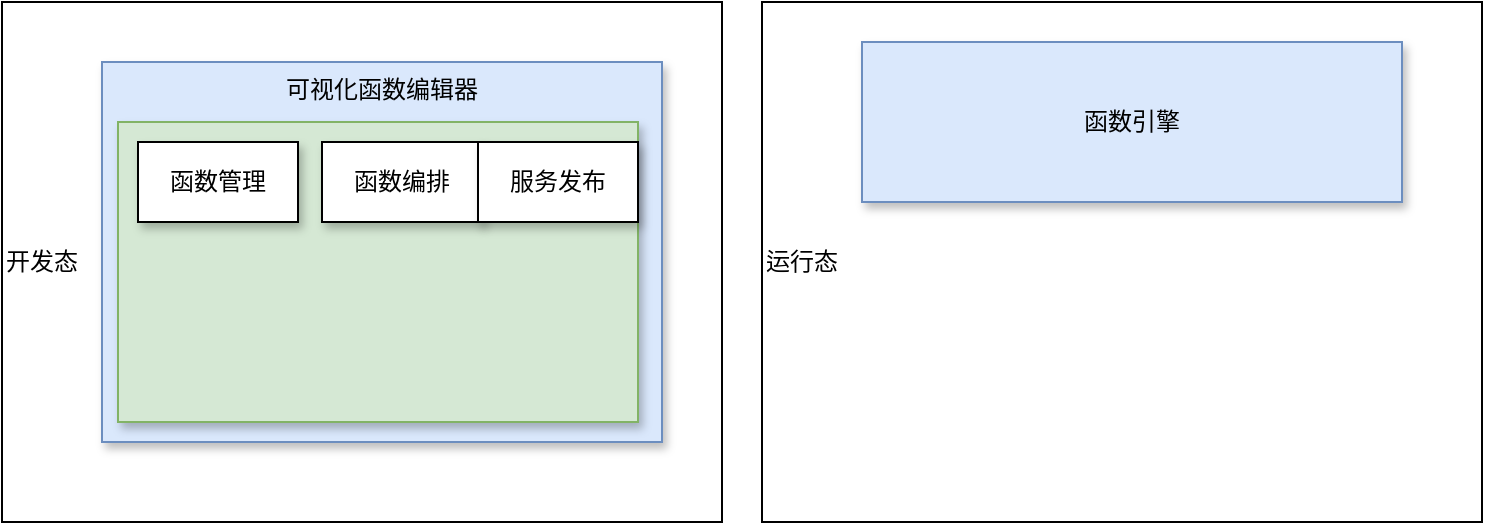 <mxfile version="17.0.0" type="github" pages="4">
  <diagram id="6BmZMtqxhM6QvQXqpz7c" name="技术架构">
    <mxGraphModel dx="868" dy="482" grid="1" gridSize="10" guides="1" tooltips="1" connect="1" arrows="1" fold="1" page="1" pageScale="1" pageWidth="827" pageHeight="1169" math="0" shadow="0">
      <root>
        <mxCell id="0" />
        <mxCell id="1" parent="0" />
        <mxCell id="8bqlW5B6ukZaVMm8iv8_-1" value="开发态" style="rounded=0;whiteSpace=wrap;html=1;align=left;" parent="1" vertex="1">
          <mxGeometry x="110" y="180" width="360" height="260" as="geometry" />
        </mxCell>
        <mxCell id="8bqlW5B6ukZaVMm8iv8_-2" value="可视化函数编辑器" style="rounded=0;whiteSpace=wrap;html=1;fillColor=#dae8fc;strokeColor=#6c8ebf;shadow=1;verticalAlign=top;" parent="1" vertex="1">
          <mxGeometry x="160" y="210" width="280" height="190" as="geometry" />
        </mxCell>
        <mxCell id="8bqlW5B6ukZaVMm8iv8_-3" value="运行态" style="rounded=0;whiteSpace=wrap;html=1;align=left;" parent="1" vertex="1">
          <mxGeometry x="490" y="180" width="360" height="260" as="geometry" />
        </mxCell>
        <mxCell id="8bqlW5B6ukZaVMm8iv8_-4" value="函数引擎" style="rounded=0;whiteSpace=wrap;html=1;fillColor=#dae8fc;strokeColor=#6c8ebf;shadow=1;" parent="1" vertex="1">
          <mxGeometry x="540" y="200" width="270" height="80" as="geometry" />
        </mxCell>
        <mxCell id="Pa7s_mdlH0FswJFMZQpD-1" value="" style="rounded=0;whiteSpace=wrap;html=1;fillColor=#d5e8d4;strokeColor=#82b366;shadow=1;" parent="1" vertex="1">
          <mxGeometry x="168" y="240" width="260" height="150" as="geometry" />
        </mxCell>
        <mxCell id="Pa7s_mdlH0FswJFMZQpD-2" value="函数管理" style="rounded=0;whiteSpace=wrap;html=1;shadow=1;" parent="1" vertex="1">
          <mxGeometry x="178" y="250" width="80" height="40" as="geometry" />
        </mxCell>
        <mxCell id="Pa7s_mdlH0FswJFMZQpD-3" value="函数编排" style="rounded=0;whiteSpace=wrap;html=1;shadow=1;" parent="1" vertex="1">
          <mxGeometry x="270" y="250" width="80" height="40" as="geometry" />
        </mxCell>
        <mxCell id="Pa7s_mdlH0FswJFMZQpD-4" value="服务发布" style="rounded=0;whiteSpace=wrap;html=1;shadow=1;" parent="1" vertex="1">
          <mxGeometry x="348" y="250" width="80" height="40" as="geometry" />
        </mxCell>
      </root>
    </mxGraphModel>
  </diagram>
  <diagram id="OLr0lRnpeVYp56SsSHi7" name="功能架构">
    <mxGraphModel dx="868" dy="482" grid="1" gridSize="10" guides="1" tooltips="1" connect="1" arrows="1" fold="1" page="1" pageScale="1" pageWidth="827" pageHeight="1169" math="0" shadow="1">
      <root>
        <mxCell id="ecWxkgqP-K4FWdNtmXPT-0" />
        <mxCell id="ecWxkgqP-K4FWdNtmXPT-1" parent="ecWxkgqP-K4FWdNtmXPT-0" />
        <mxCell id="4MOD5s04MHKiGrJvSo-7-2" value="开发工具" style="rounded=0;whiteSpace=wrap;html=1;verticalAlign=top;" parent="ecWxkgqP-K4FWdNtmXPT-1" vertex="1">
          <mxGeometry x="40" y="60" width="620" height="390" as="geometry" />
        </mxCell>
        <mxCell id="4MOD5s04MHKiGrJvSo-7-6" value="低代码" style="rounded=0;whiteSpace=wrap;html=1;verticalAlign=top;fillColor=#f5f5f5;fontColor=#333333;strokeColor=#666666;" parent="ecWxkgqP-K4FWdNtmXPT-1" vertex="1">
          <mxGeometry x="63" y="110" width="557" height="300" as="geometry" />
        </mxCell>
        <mxCell id="4MOD5s04MHKiGrJvSo-7-3" value="函数（原子服务）编排" style="rounded=1;whiteSpace=wrap;html=1;fillColor=#e51400;fontColor=#ffffff;strokeColor=#B20000;verticalAlign=top;" parent="ecWxkgqP-K4FWdNtmXPT-1" vertex="1">
          <mxGeometry x="80.5" y="160" width="519.5" height="90" as="geometry" />
        </mxCell>
        <mxCell id="4MOD5s04MHKiGrJvSo-7-4" value="服务编排" style="rounded=1;whiteSpace=wrap;html=1;fillColor=#fa6800;fontColor=#000000;strokeColor=#C73500;" parent="ecWxkgqP-K4FWdNtmXPT-1" vertex="1">
          <mxGeometry x="80.5" y="350" width="309.5" height="50" as="geometry" />
        </mxCell>
        <mxCell id="4MOD5s04MHKiGrJvSo-7-5" value="流程控制" style="rounded=1;whiteSpace=wrap;html=1;fillColor=#d5e8d4;strokeColor=#82b366;verticalAlign=top;" parent="ecWxkgqP-K4FWdNtmXPT-1" vertex="1">
          <mxGeometry x="80.5" y="260" width="509.5" height="80" as="geometry" />
        </mxCell>
        <mxCell id="UNQv99X99-PsKiroCx8u-0" value="函数管理" style="rounded=0;whiteSpace=wrap;html=1;shadow=1;" parent="ecWxkgqP-K4FWdNtmXPT-1" vertex="1">
          <mxGeometry x="90" y="200" width="70" height="40" as="geometry" />
        </mxCell>
        <mxCell id="UNQv99X99-PsKiroCx8u-1" value="函数编排" style="rounded=0;whiteSpace=wrap;html=1;shadow=1;" parent="ecWxkgqP-K4FWdNtmXPT-1" vertex="1">
          <mxGeometry x="170" y="200" width="70" height="40" as="geometry" />
        </mxCell>
        <mxCell id="UNQv99X99-PsKiroCx8u-2" value="函数发布" style="rounded=0;whiteSpace=wrap;html=1;shadow=1;" parent="ecWxkgqP-K4FWdNtmXPT-1" vertex="1">
          <mxGeometry x="250" y="200" width="70" height="40" as="geometry" />
        </mxCell>
        <mxCell id="UNQv99X99-PsKiroCx8u-3" value="画布" style="rounded=0;whiteSpace=wrap;html=1;shadow=1;fillColor=#e51400;fontColor=#ffffff;strokeColor=#B20000;" parent="ecWxkgqP-K4FWdNtmXPT-1" vertex="1">
          <mxGeometry x="90" y="290" width="60" height="40" as="geometry" />
        </mxCell>
        <mxCell id="UNQv99X99-PsKiroCx8u-4" value="服务管理" style="rounded=0;whiteSpace=wrap;html=1;shadow=1;fillColor=#e51400;fontColor=#ffffff;strokeColor=#B20000;" parent="ecWxkgqP-K4FWdNtmXPT-1" vertex="1">
          <mxGeometry x="160" y="290" width="60" height="40" as="geometry" />
        </mxCell>
        <mxCell id="UNQv99X99-PsKiroCx8u-5" value="环节编排" style="rounded=0;whiteSpace=wrap;html=1;shadow=1;fillColor=#e51400;fontColor=#ffffff;strokeColor=#B20000;" parent="ecWxkgqP-K4FWdNtmXPT-1" vertex="1">
          <mxGeometry x="231.5" y="290" width="60" height="40" as="geometry" />
        </mxCell>
        <mxCell id="UNQv99X99-PsKiroCx8u-6" value="SQL配置" style="rounded=0;whiteSpace=wrap;html=1;shadow=1;" parent="ecWxkgqP-K4FWdNtmXPT-1" vertex="1">
          <mxGeometry x="330" y="200" width="70" height="40" as="geometry" />
        </mxCell>
        <mxCell id="UNQv99X99-PsKiroCx8u-7" value="分支" style="rounded=0;whiteSpace=wrap;html=1;shadow=1;" parent="ecWxkgqP-K4FWdNtmXPT-1" vertex="1">
          <mxGeometry x="410" y="200" width="70" height="40" as="geometry" />
        </mxCell>
        <mxCell id="UNQv99X99-PsKiroCx8u-8" value="循环" style="rounded=0;whiteSpace=wrap;html=1;shadow=1;" parent="ecWxkgqP-K4FWdNtmXPT-1" vertex="1">
          <mxGeometry x="490" y="200" width="70" height="40" as="geometry" />
        </mxCell>
      </root>
    </mxGraphModel>
  </diagram>
  <diagram id="5Gc9BqkDXLcFni7nUBnf" name="Page-3">
    <mxGraphModel dx="868" dy="482" grid="1" gridSize="10" guides="1" tooltips="1" connect="1" arrows="1" fold="1" page="1" pageScale="1" pageWidth="827" pageHeight="1169" math="0" shadow="0">
      <root>
        <mxCell id="iXQ1R4CTOSCnxjVHYGn_-0" />
        <mxCell id="iXQ1R4CTOSCnxjVHYGn_-1" parent="iXQ1R4CTOSCnxjVHYGn_-0" />
        <mxCell id="iXQ1R4CTOSCnxjVHYGn_-3" value="api录入" style="swimlane;fontStyle=0;childLayout=stackLayout;horizontal=1;startSize=30;horizontalStack=0;resizeParent=1;resizeParentMax=0;resizeLast=0;collapsible=1;marginBottom=0;" parent="iXQ1R4CTOSCnxjVHYGn_-1" vertex="1">
          <mxGeometry x="140" y="60" width="140" height="140" as="geometry" />
        </mxCell>
        <mxCell id="iXQ1R4CTOSCnxjVHYGn_-4" value="api 路径" style="text;strokeColor=none;fillColor=none;align=left;verticalAlign=middle;spacingLeft=4;spacingRight=4;overflow=hidden;points=[[0,0.5],[1,0.5]];portConstraint=eastwest;rotatable=0;" parent="iXQ1R4CTOSCnxjVHYGn_-3" vertex="1">
          <mxGeometry y="30" width="140" height="30" as="geometry" />
        </mxCell>
        <mxCell id="iXQ1R4CTOSCnxjVHYGn_-5" value="入参(json、form)" style="text;strokeColor=none;fillColor=none;align=left;verticalAlign=middle;spacingLeft=4;spacingRight=4;overflow=hidden;points=[[0,0.5],[1,0.5]];portConstraint=eastwest;rotatable=0;" parent="iXQ1R4CTOSCnxjVHYGn_-3" vertex="1">
          <mxGeometry y="60" width="140" height="30" as="geometry" />
        </mxCell>
        <mxCell id="iXQ1R4CTOSCnxjVHYGn_-7" value="出参(json、form)" style="text;strokeColor=none;fillColor=none;align=left;verticalAlign=middle;spacingLeft=4;spacingRight=4;overflow=hidden;points=[[0,0.5],[1,0.5]];portConstraint=eastwest;rotatable=0;" parent="iXQ1R4CTOSCnxjVHYGn_-3" vertex="1">
          <mxGeometry y="90" width="140" height="30" as="geometry" />
        </mxCell>
        <mxCell id="iXQ1R4CTOSCnxjVHYGn_-6" value="版本" style="text;strokeColor=none;fillColor=none;align=left;verticalAlign=middle;spacingLeft=4;spacingRight=4;overflow=hidden;points=[[0,0.5],[1,0.5]];portConstraint=eastwest;rotatable=0;" parent="iXQ1R4CTOSCnxjVHYGn_-3" vertex="1">
          <mxGeometry y="120" width="140" height="20" as="geometry" />
        </mxCell>
        <mxCell id="iXQ1R4CTOSCnxjVHYGn_-14" style="edgeStyle=orthogonalEdgeStyle;curved=1;rounded=0;orthogonalLoop=1;jettySize=auto;html=1;" parent="iXQ1R4CTOSCnxjVHYGn_-1" source="iXQ1R4CTOSCnxjVHYGn_-9" target="iXQ1R4CTOSCnxjVHYGn_-13" edge="1">
          <mxGeometry relative="1" as="geometry" />
        </mxCell>
        <mxCell id="iXQ1R4CTOSCnxjVHYGn_-32" style="edgeStyle=orthogonalEdgeStyle;curved=1;rounded=0;orthogonalLoop=1;jettySize=auto;html=1;entryX=1;entryY=0.5;entryDx=0;entryDy=0;" parent="iXQ1R4CTOSCnxjVHYGn_-1" source="iXQ1R4CTOSCnxjVHYGn_-9" target="iXQ1R4CTOSCnxjVHYGn_-31" edge="1">
          <mxGeometry relative="1" as="geometry" />
        </mxCell>
        <mxCell id="iXQ1R4CTOSCnxjVHYGn_-33" value="根据jsonshcema" style="edgeLabel;html=1;align=center;verticalAlign=middle;resizable=0;points=[];" parent="iXQ1R4CTOSCnxjVHYGn_-32" vertex="1" connectable="0">
          <mxGeometry x="-0.19" y="4" relative="1" as="geometry">
            <mxPoint as="offset" />
          </mxGeometry>
        </mxCell>
        <mxCell id="iXQ1R4CTOSCnxjVHYGn_-9" value="jsonSchema" style="shape=document;whiteSpace=wrap;html=1;boundedLbl=1;" parent="iXQ1R4CTOSCnxjVHYGn_-1" vertex="1">
          <mxGeometry x="420" y="90" width="120" height="80" as="geometry" />
        </mxCell>
        <mxCell id="iXQ1R4CTOSCnxjVHYGn_-11" style="edgeStyle=orthogonalEdgeStyle;rounded=0;orthogonalLoop=1;jettySize=auto;html=1;entryX=-0.025;entryY=0.413;entryDx=0;entryDy=0;entryPerimeter=0;curved=1;exitX=0.693;exitY=-0.033;exitDx=0;exitDy=0;exitPerimeter=0;" parent="iXQ1R4CTOSCnxjVHYGn_-1" source="iXQ1R4CTOSCnxjVHYGn_-7" target="iXQ1R4CTOSCnxjVHYGn_-9" edge="1">
          <mxGeometry relative="1" as="geometry" />
        </mxCell>
        <mxCell id="iXQ1R4CTOSCnxjVHYGn_-12" value="json,form" style="edgeLabel;html=1;align=center;verticalAlign=middle;resizable=0;points=[];" parent="iXQ1R4CTOSCnxjVHYGn_-11" vertex="1" connectable="0">
          <mxGeometry x="0.144" relative="1" as="geometry">
            <mxPoint as="offset" />
          </mxGeometry>
        </mxCell>
        <mxCell id="iXQ1R4CTOSCnxjVHYGn_-13" value="" style="shape=cylinder3;whiteSpace=wrap;html=1;boundedLbl=1;backgroundOutline=1;size=15;" parent="iXQ1R4CTOSCnxjVHYGn_-1" vertex="1">
          <mxGeometry x="670" y="90" width="60" height="80" as="geometry" />
        </mxCell>
        <mxCell id="iXQ1R4CTOSCnxjVHYGn_-16" value="" style="edgeStyle=orthogonalEdgeStyle;curved=1;rounded=0;orthogonalLoop=1;jettySize=auto;html=1;" parent="iXQ1R4CTOSCnxjVHYGn_-1" source="iXQ1R4CTOSCnxjVHYGn_-15" target="iXQ1R4CTOSCnxjVHYGn_-7" edge="1">
          <mxGeometry relative="1" as="geometry" />
        </mxCell>
        <mxCell id="iXQ1R4CTOSCnxjVHYGn_-15" value="服务基线" style="shape=umlActor;verticalLabelPosition=bottom;verticalAlign=top;html=1;outlineConnect=0;" parent="iXQ1R4CTOSCnxjVHYGn_-1" vertex="1">
          <mxGeometry x="20" y="100" width="30" height="60" as="geometry" />
        </mxCell>
        <mxCell id="iXQ1R4CTOSCnxjVHYGn_-21" value="服务环节配置内容" style="swimlane;" parent="iXQ1R4CTOSCnxjVHYGn_-1" vertex="1">
          <mxGeometry x="140" y="250" width="140" height="200" as="geometry" />
        </mxCell>
        <mxCell id="iXQ1R4CTOSCnxjVHYGn_-24" value="HTTP" style="rounded=0;whiteSpace=wrap;html=1;" parent="iXQ1R4CTOSCnxjVHYGn_-21" vertex="1">
          <mxGeometry x="31" y="40" width="90" height="20" as="geometry" />
        </mxCell>
        <mxCell id="iXQ1R4CTOSCnxjVHYGn_-25" value="Content-Type" style="rounded=0;whiteSpace=wrap;html=1;" parent="iXQ1R4CTOSCnxjVHYGn_-21" vertex="1">
          <mxGeometry x="31" y="89" width="90" height="20" as="geometry" />
        </mxCell>
        <mxCell id="iXQ1R4CTOSCnxjVHYGn_-26" value="出入参" style="whiteSpace=wrap;html=1;" parent="iXQ1R4CTOSCnxjVHYGn_-21" vertex="1">
          <mxGeometry x="9" y="119" width="20" height="50" as="geometry" />
        </mxCell>
        <mxCell id="iXQ1R4CTOSCnxjVHYGn_-28" value="GET/POST" style="rounded=0;whiteSpace=wrap;html=1;" parent="iXQ1R4CTOSCnxjVHYGn_-21" vertex="1">
          <mxGeometry x="31" y="63" width="90" height="20" as="geometry" />
        </mxCell>
        <mxCell id="iXQ1R4CTOSCnxjVHYGn_-31" value="JSON/form表单形式展示" style="rounded=0;whiteSpace=wrap;html=1;" parent="iXQ1R4CTOSCnxjVHYGn_-21" vertex="1">
          <mxGeometry x="37" y="120" width="83" height="50" as="geometry" />
        </mxCell>
        <mxCell id="iXQ1R4CTOSCnxjVHYGn_-23" value="协议" style="whiteSpace=wrap;html=1;" parent="iXQ1R4CTOSCnxjVHYGn_-1" vertex="1">
          <mxGeometry x="150" y="290" width="20" height="70" as="geometry" />
        </mxCell>
        <mxCell id="iXQ1R4CTOSCnxjVHYGn_-35" style="edgeStyle=orthogonalEdgeStyle;curved=1;rounded=0;orthogonalLoop=1;jettySize=auto;html=1;" parent="iXQ1R4CTOSCnxjVHYGn_-1" source="iXQ1R4CTOSCnxjVHYGn_-34" edge="1">
          <mxGeometry relative="1" as="geometry">
            <mxPoint x="140" y="360" as="targetPoint" />
          </mxGeometry>
        </mxCell>
        <mxCell id="iXQ1R4CTOSCnxjVHYGn_-34" value="编排人员" style="shape=umlActor;verticalLabelPosition=bottom;verticalAlign=top;html=1;outlineConnect=0;" parent="iXQ1R4CTOSCnxjVHYGn_-1" vertex="1">
          <mxGeometry x="10" y="340" width="30" height="60" as="geometry" />
        </mxCell>
        <mxCell id="iXQ1R4CTOSCnxjVHYGn_-36" value="函数引擎" style="swimlane;" parent="iXQ1R4CTOSCnxjVHYGn_-1" vertex="1">
          <mxGeometry x="140" y="510" width="140" height="200" as="geometry" />
        </mxCell>
        <mxCell id="iXQ1R4CTOSCnxjVHYGn_-48" value="根据jsonschema&lt;br&gt;生成调用入参和&lt;br&gt;响应出参" style="whiteSpace=wrap;html=1;" parent="iXQ1R4CTOSCnxjVHYGn_-36" vertex="1">
          <mxGeometry x="10" y="75" width="120" height="60" as="geometry" />
        </mxCell>
        <mxCell id="iXQ1R4CTOSCnxjVHYGn_-47" style="edgeStyle=orthogonalEdgeStyle;curved=1;rounded=0;orthogonalLoop=1;jettySize=auto;html=1;entryX=1;entryY=0.5;entryDx=0;entryDy=0;" parent="iXQ1R4CTOSCnxjVHYGn_-1" source="iXQ1R4CTOSCnxjVHYGn_-42" target="iXQ1R4CTOSCnxjVHYGn_-36" edge="1">
          <mxGeometry relative="1" as="geometry">
            <Array as="points">
              <mxPoint x="560" y="300" />
              <mxPoint x="560" y="610" />
            </Array>
          </mxGeometry>
        </mxCell>
        <mxCell id="iXQ1R4CTOSCnxjVHYGn_-42" value="jsonSchema" style="shape=document;whiteSpace=wrap;html=1;boundedLbl=1;" parent="iXQ1R4CTOSCnxjVHYGn_-1" vertex="1">
          <mxGeometry x="414" y="260" width="120" height="80" as="geometry" />
        </mxCell>
        <mxCell id="iXQ1R4CTOSCnxjVHYGn_-43" style="edgeStyle=orthogonalEdgeStyle;curved=1;rounded=0;orthogonalLoop=1;jettySize=auto;html=1;entryX=0.567;entryY=0.788;entryDx=0;entryDy=0;entryPerimeter=0;exitX=0.25;exitY=1;exitDx=0;exitDy=0;" parent="iXQ1R4CTOSCnxjVHYGn_-1" source="iXQ1R4CTOSCnxjVHYGn_-31" target="iXQ1R4CTOSCnxjVHYGn_-42" edge="1">
          <mxGeometry relative="1" as="geometry" />
        </mxCell>
        <mxCell id="iXQ1R4CTOSCnxjVHYGn_-44" value="配置完成后，生成" style="edgeLabel;html=1;align=center;verticalAlign=middle;resizable=0;points=[];" parent="iXQ1R4CTOSCnxjVHYGn_-43" vertex="1" connectable="0">
          <mxGeometry x="-0.306" y="2" relative="1" as="geometry">
            <mxPoint as="offset" />
          </mxGeometry>
        </mxCell>
        <mxCell id="iXQ1R4CTOSCnxjVHYGn_-50" value="&lt;h1&gt;&lt;font color=&quot;#ff0000&quot;&gt;问题&lt;/font&gt;&lt;/h1&gt;&lt;p&gt;&lt;font color=&quot;#ff0000&quot;&gt;1、服务基线和神马兼容性、转换为jsonschema&lt;br&gt;2、已发布组件兼容性，通过产品版本进行控制&lt;/font&gt;&lt;/p&gt;" style="text;html=1;strokeColor=none;fillColor=none;spacing=5;spacingTop=-20;whiteSpace=wrap;overflow=hidden;rounded=0;" parent="iXQ1R4CTOSCnxjVHYGn_-1" vertex="1">
          <mxGeometry x="480" y="630" width="300" height="120" as="geometry" />
        </mxCell>
      </root>
    </mxGraphModel>
  </diagram>
  <diagram id="uPK1knEWT3L4YEilaYUO" name="画布">
    <mxGraphModel dx="868" dy="482" grid="1" gridSize="10" guides="1" tooltips="1" connect="1" arrows="1" fold="1" page="1" pageScale="1" pageWidth="827" pageHeight="1169" math="0" shadow="0">
      <root>
        <mxCell id="v6_Ds9KMJW-4kzs3vZy3-0" />
        <mxCell id="v6_Ds9KMJW-4kzs3vZy3-1" parent="v6_Ds9KMJW-4kzs3vZy3-0" />
        <mxCell id="v6_Ds9KMJW-4kzs3vZy3-20" value="" style="rounded=0;whiteSpace=wrap;html=1;fillColor=#f5f5f5;fontColor=#333333;strokeColor=#666666;" vertex="1" parent="v6_Ds9KMJW-4kzs3vZy3-1">
          <mxGeometry width="830" height="30" as="geometry" />
        </mxCell>
        <mxCell id="v6_Ds9KMJW-4kzs3vZy3-21" value="" style="group" vertex="1" connectable="0" parent="v6_Ds9KMJW-4kzs3vZy3-1">
          <mxGeometry x="710" width="70" height="30" as="geometry" />
        </mxCell>
        <mxCell id="v6_Ds9KMJW-4kzs3vZy3-22" value="部署" style="rounded=0;whiteSpace=wrap;html=1;align=center;" vertex="1" parent="v6_Ds9KMJW-4kzs3vZy3-21">
          <mxGeometry width="70" height="30" as="geometry" />
        </mxCell>
        <mxCell id="v6_Ds9KMJW-4kzs3vZy3-23" value="" style="shape=umlActor;verticalLabelPosition=bottom;verticalAlign=top;html=1;outlineConnect=0;fillColor=#000000;" vertex="1" parent="v6_Ds9KMJW-4kzs3vZy3-21">
          <mxGeometry x="3" y="5" width="17" height="20" as="geometry" />
        </mxCell>
        <mxCell id="v6_Ds9KMJW-4kzs3vZy3-24" value="" style="triangle;whiteSpace=wrap;html=1;rotation=91;" vertex="1" parent="v6_Ds9KMJW-4kzs3vZy3-21">
          <mxGeometry x="52.46" y="7.42" width="10" height="10.35" as="geometry" />
        </mxCell>
        <mxCell id="v6_Ds9KMJW-4kzs3vZy3-25" value="" style="group" vertex="1" connectable="0" parent="v6_Ds9KMJW-4kzs3vZy3-1">
          <mxGeometry x="790" y="5.5" width="26" height="19" as="geometry" />
        </mxCell>
        <mxCell id="v6_Ds9KMJW-4kzs3vZy3-26" value="" style="rounded=0;whiteSpace=wrap;html=1;fillColor=#f5f5f5;fontColor=#333333;strokeColor=#666666;" vertex="1" parent="v6_Ds9KMJW-4kzs3vZy3-25">
          <mxGeometry width="26" height="5" as="geometry" />
        </mxCell>
        <mxCell id="v6_Ds9KMJW-4kzs3vZy3-27" value="" style="rounded=0;whiteSpace=wrap;html=1;fillColor=#f5f5f5;fontColor=#333333;strokeColor=#666666;" vertex="1" parent="v6_Ds9KMJW-4kzs3vZy3-25">
          <mxGeometry y="7" width="26" height="5" as="geometry" />
        </mxCell>
        <mxCell id="v6_Ds9KMJW-4kzs3vZy3-28" value="" style="rounded=0;whiteSpace=wrap;html=1;fillColor=#f5f5f5;fontColor=#333333;strokeColor=#666666;" vertex="1" parent="v6_Ds9KMJW-4kzs3vZy3-25">
          <mxGeometry y="14" width="26" height="5" as="geometry" />
        </mxCell>
        <mxCell id="v6_Ds9KMJW-4kzs3vZy3-29" value="" style="rounded=0;whiteSpace=wrap;html=1;strokeColor=default;" vertex="1" parent="v6_Ds9KMJW-4kzs3vZy3-1">
          <mxGeometry y="30" width="120" height="410" as="geometry" />
        </mxCell>
        <mxCell id="v6_Ds9KMJW-4kzs3vZy3-30" value="&lt;font color=&quot;#b3b3b3&quot;&gt;查找环节&lt;/font&gt;" style="rounded=1;whiteSpace=wrap;html=1;strokeColor=default;" vertex="1" parent="v6_Ds9KMJW-4kzs3vZy3-1">
          <mxGeometry y="30" width="120" height="30" as="geometry" />
        </mxCell>
        <mxCell id="v6_Ds9KMJW-4kzs3vZy3-31" value="" style="group;strokeColor=none;" vertex="1" connectable="0" parent="v6_Ds9KMJW-4kzs3vZy3-1">
          <mxGeometry x="97" y="34" width="20.343" height="14.201" as="geometry" />
        </mxCell>
        <mxCell id="v6_Ds9KMJW-4kzs3vZy3-32" value="" style="ellipse;whiteSpace=wrap;html=1;aspect=fixed;strokeColor=none;fillColor=#B3B3B3;fontColor=#333333;" vertex="1" parent="v6_Ds9KMJW-4kzs3vZy3-31">
          <mxGeometry width="10" height="10" as="geometry" />
        </mxCell>
        <mxCell id="v6_Ds9KMJW-4kzs3vZy3-33" value="" style="rounded=0;whiteSpace=wrap;html=1;rotation=25;strokeColor=none;fillColor=#B3B3B3;" vertex="1" parent="v6_Ds9KMJW-4kzs3vZy3-31">
          <mxGeometry x="8.1" y="7.99" width="11.13" height="3" as="geometry" />
        </mxCell>
        <mxCell id="v6_Ds9KMJW-4kzs3vZy3-34" value="功能" style="rounded=0;whiteSpace=wrap;html=1;strokeColor=none;fillColor=#CCCCCC;fontColor=#333333;" vertex="1" parent="v6_Ds9KMJW-4kzs3vZy3-1">
          <mxGeometry x="1" y="60" width="118" height="30" as="geometry" />
        </mxCell>
        <mxCell id="v6_Ds9KMJW-4kzs3vZy3-35" value="&lt;font style=&quot;font-size: 18px&quot;&gt;-&lt;/font&gt;" style="ellipse;whiteSpace=wrap;html=1;aspect=fixed;fillColor=#f5f5f5;fontColor=#333333;strokeColor=#666666;" vertex="1" parent="v6_Ds9KMJW-4kzs3vZy3-1">
          <mxGeometry x="2" y="69" width="14" height="14" as="geometry" />
        </mxCell>
        <mxCell id="v6_Ds9KMJW-4kzs3vZy3-36" value="" style="group" vertex="1" connectable="0" parent="v6_Ds9KMJW-4kzs3vZy3-1">
          <mxGeometry x="4" y="100" width="108" height="20" as="geometry" />
        </mxCell>
        <mxCell id="v6_Ds9KMJW-4kzs3vZy3-37" value="&lt;font style=&quot;font-size: 10px&quot;&gt;服务&lt;/font&gt;" style="rounded=1;whiteSpace=wrap;html=1;fontSize=18;strokeColor=#b46504;fillColor=#fad7ac;strokeWidth=1;" vertex="1" parent="v6_Ds9KMJW-4kzs3vZy3-36">
          <mxGeometry x="5" width="99" height="20" as="geometry" />
        </mxCell>
        <mxCell id="v6_Ds9KMJW-4kzs3vZy3-38" value="&lt;font color=&quot;#ffffff&quot;&gt;S&lt;/font&gt;" style="rounded=1;whiteSpace=wrap;html=1;fontSize=18;strokeColor=#b46504;fillColor=#E6C59E;strokeWidth=1;" vertex="1" parent="v6_Ds9KMJW-4kzs3vZy3-36">
          <mxGeometry x="6" y="1" width="20" height="18" as="geometry" />
        </mxCell>
        <mxCell id="v6_Ds9KMJW-4kzs3vZy3-39" value="" style="ellipse;whiteSpace=wrap;html=1;aspect=fixed;fontSize=18;fontColor=#FFFFFF;strokeColor=#B3B3B3;strokeWidth=1;fillColor=#E6C59E;" vertex="1" parent="v6_Ds9KMJW-4kzs3vZy3-36">
          <mxGeometry x="100" y="6" width="8" height="8" as="geometry" />
        </mxCell>
        <mxCell id="v6_Ds9KMJW-4kzs3vZy3-40" value="" style="ellipse;whiteSpace=wrap;html=1;aspect=fixed;fontSize=18;fontColor=#FFFFFF;strokeColor=#B3B3B3;strokeWidth=1;fillColor=#E6C59E;" vertex="1" parent="v6_Ds9KMJW-4kzs3vZy3-36">
          <mxGeometry y="6" width="8" height="8" as="geometry" />
        </mxCell>
        <mxCell id="v6_Ds9KMJW-4kzs3vZy3-41" value="" style="group" vertex="1" connectable="0" parent="v6_Ds9KMJW-4kzs3vZy3-1">
          <mxGeometry x="5" y="140" width="108" height="20" as="geometry" />
        </mxCell>
        <mxCell id="v6_Ds9KMJW-4kzs3vZy3-42" value="&lt;span style=&quot;font-size: 10px&quot;&gt;file&lt;/span&gt;" style="rounded=1;whiteSpace=wrap;html=1;fontSize=18;strokeColor=#b46504;fillColor=#fad7ac;strokeWidth=1;" vertex="1" parent="v6_Ds9KMJW-4kzs3vZy3-41">
          <mxGeometry x="5" width="99" height="20" as="geometry" />
        </mxCell>
        <mxCell id="v6_Ds9KMJW-4kzs3vZy3-45" value="" style="ellipse;whiteSpace=wrap;html=1;aspect=fixed;fontSize=18;fontColor=#FFFFFF;strokeColor=#B3B3B3;strokeWidth=1;fillColor=#E6C59E;" vertex="1" parent="v6_Ds9KMJW-4kzs3vZy3-41">
          <mxGeometry y="6" width="8" height="8" as="geometry" />
        </mxCell>
        <mxCell id="v6_Ds9KMJW-4kzs3vZy3-47" value="" style="sketch=0;outlineConnect=0;dashed=0;verticalLabelPosition=bottom;verticalAlign=top;align=center;html=1;fontSize=12;fontStyle=0;aspect=fixed;pointerEvents=1;shape=mxgraph.aws4.file_gateway;fillColor=#0050ef;strokeColor=#001DBC;fontColor=#ffffff;" vertex="1" parent="v6_Ds9KMJW-4kzs3vZy3-41">
          <mxGeometry x="10" width="17.69" height="20" as="geometry" />
        </mxCell>
        <mxCell id="v6_Ds9KMJW-4kzs3vZy3-50" value="函数" style="rounded=0;whiteSpace=wrap;html=1;strokeColor=none;fillColor=#CCCCCC;fontColor=#333333;" vertex="1" parent="v6_Ds9KMJW-4kzs3vZy3-1">
          <mxGeometry x="2" y="175" width="118" height="30" as="geometry" />
        </mxCell>
        <mxCell id="v6_Ds9KMJW-4kzs3vZy3-51" value="&lt;font style=&quot;font-size: 18px&quot;&gt;+&lt;/font&gt;" style="ellipse;whiteSpace=wrap;html=1;aspect=fixed;fillColor=#f5f5f5;fontColor=#333333;strokeColor=#666666;" vertex="1" parent="v6_Ds9KMJW-4kzs3vZy3-1">
          <mxGeometry x="5" y="184" width="14" height="14" as="geometry" />
        </mxCell>
        <mxCell id="v6_Ds9KMJW-4kzs3vZy3-55" value="" style="endArrow=none;html=1;rounded=0;fontSize=10;fontColor=#FF0000;shadow=1;" edge="1" parent="v6_Ds9KMJW-4kzs3vZy3-1">
          <mxGeometry width="50" height="50" relative="1" as="geometry">
            <mxPoint x="297" y="26" as="sourcePoint" />
            <mxPoint x="297" y="6" as="targetPoint" />
          </mxGeometry>
        </mxCell>
        <mxCell id="v6_Ds9KMJW-4kzs3vZy3-56" value="" style="endArrow=none;html=1;rounded=0;fontSize=10;fontColor=#FF0000;shadow=1;" edge="1" parent="v6_Ds9KMJW-4kzs3vZy3-1">
          <mxGeometry width="50" height="50" relative="1" as="geometry">
            <mxPoint x="375" y="26" as="sourcePoint" />
            <mxPoint x="375" y="6" as="targetPoint" />
          </mxGeometry>
        </mxCell>
        <mxCell id="v6_Ds9KMJW-4kzs3vZy3-57" value="" style="shape=image;html=1;verticalAlign=top;verticalLabelPosition=bottom;labelBackgroundColor=#ffffff;imageAspect=0;aspect=fixed;image=https://cdn4.iconfinder.com/data/icons/ionicons/512/icon-ios7-undo-128.png;fontSize=10;fontColor=#FF0000;" vertex="1" parent="v6_Ds9KMJW-4kzs3vZy3-1">
          <mxGeometry x="310" y="5.5" width="20" height="20" as="geometry" />
        </mxCell>
        <mxCell id="v6_Ds9KMJW-4kzs3vZy3-58" value="" style="shape=image;html=1;verticalAlign=top;verticalLabelPosition=bottom;labelBackgroundColor=#ffffff;imageAspect=0;aspect=fixed;image=https://cdn4.iconfinder.com/data/icons/ionicons/512/icon-ios7-redo-128.png;fontSize=10;fontColor=#FF0000;" vertex="1" parent="v6_Ds9KMJW-4kzs3vZy3-1">
          <mxGeometry x="344" y="6.5" width="20" height="20" as="geometry" />
        </mxCell>
      </root>
    </mxGraphModel>
  </diagram>
</mxfile>
